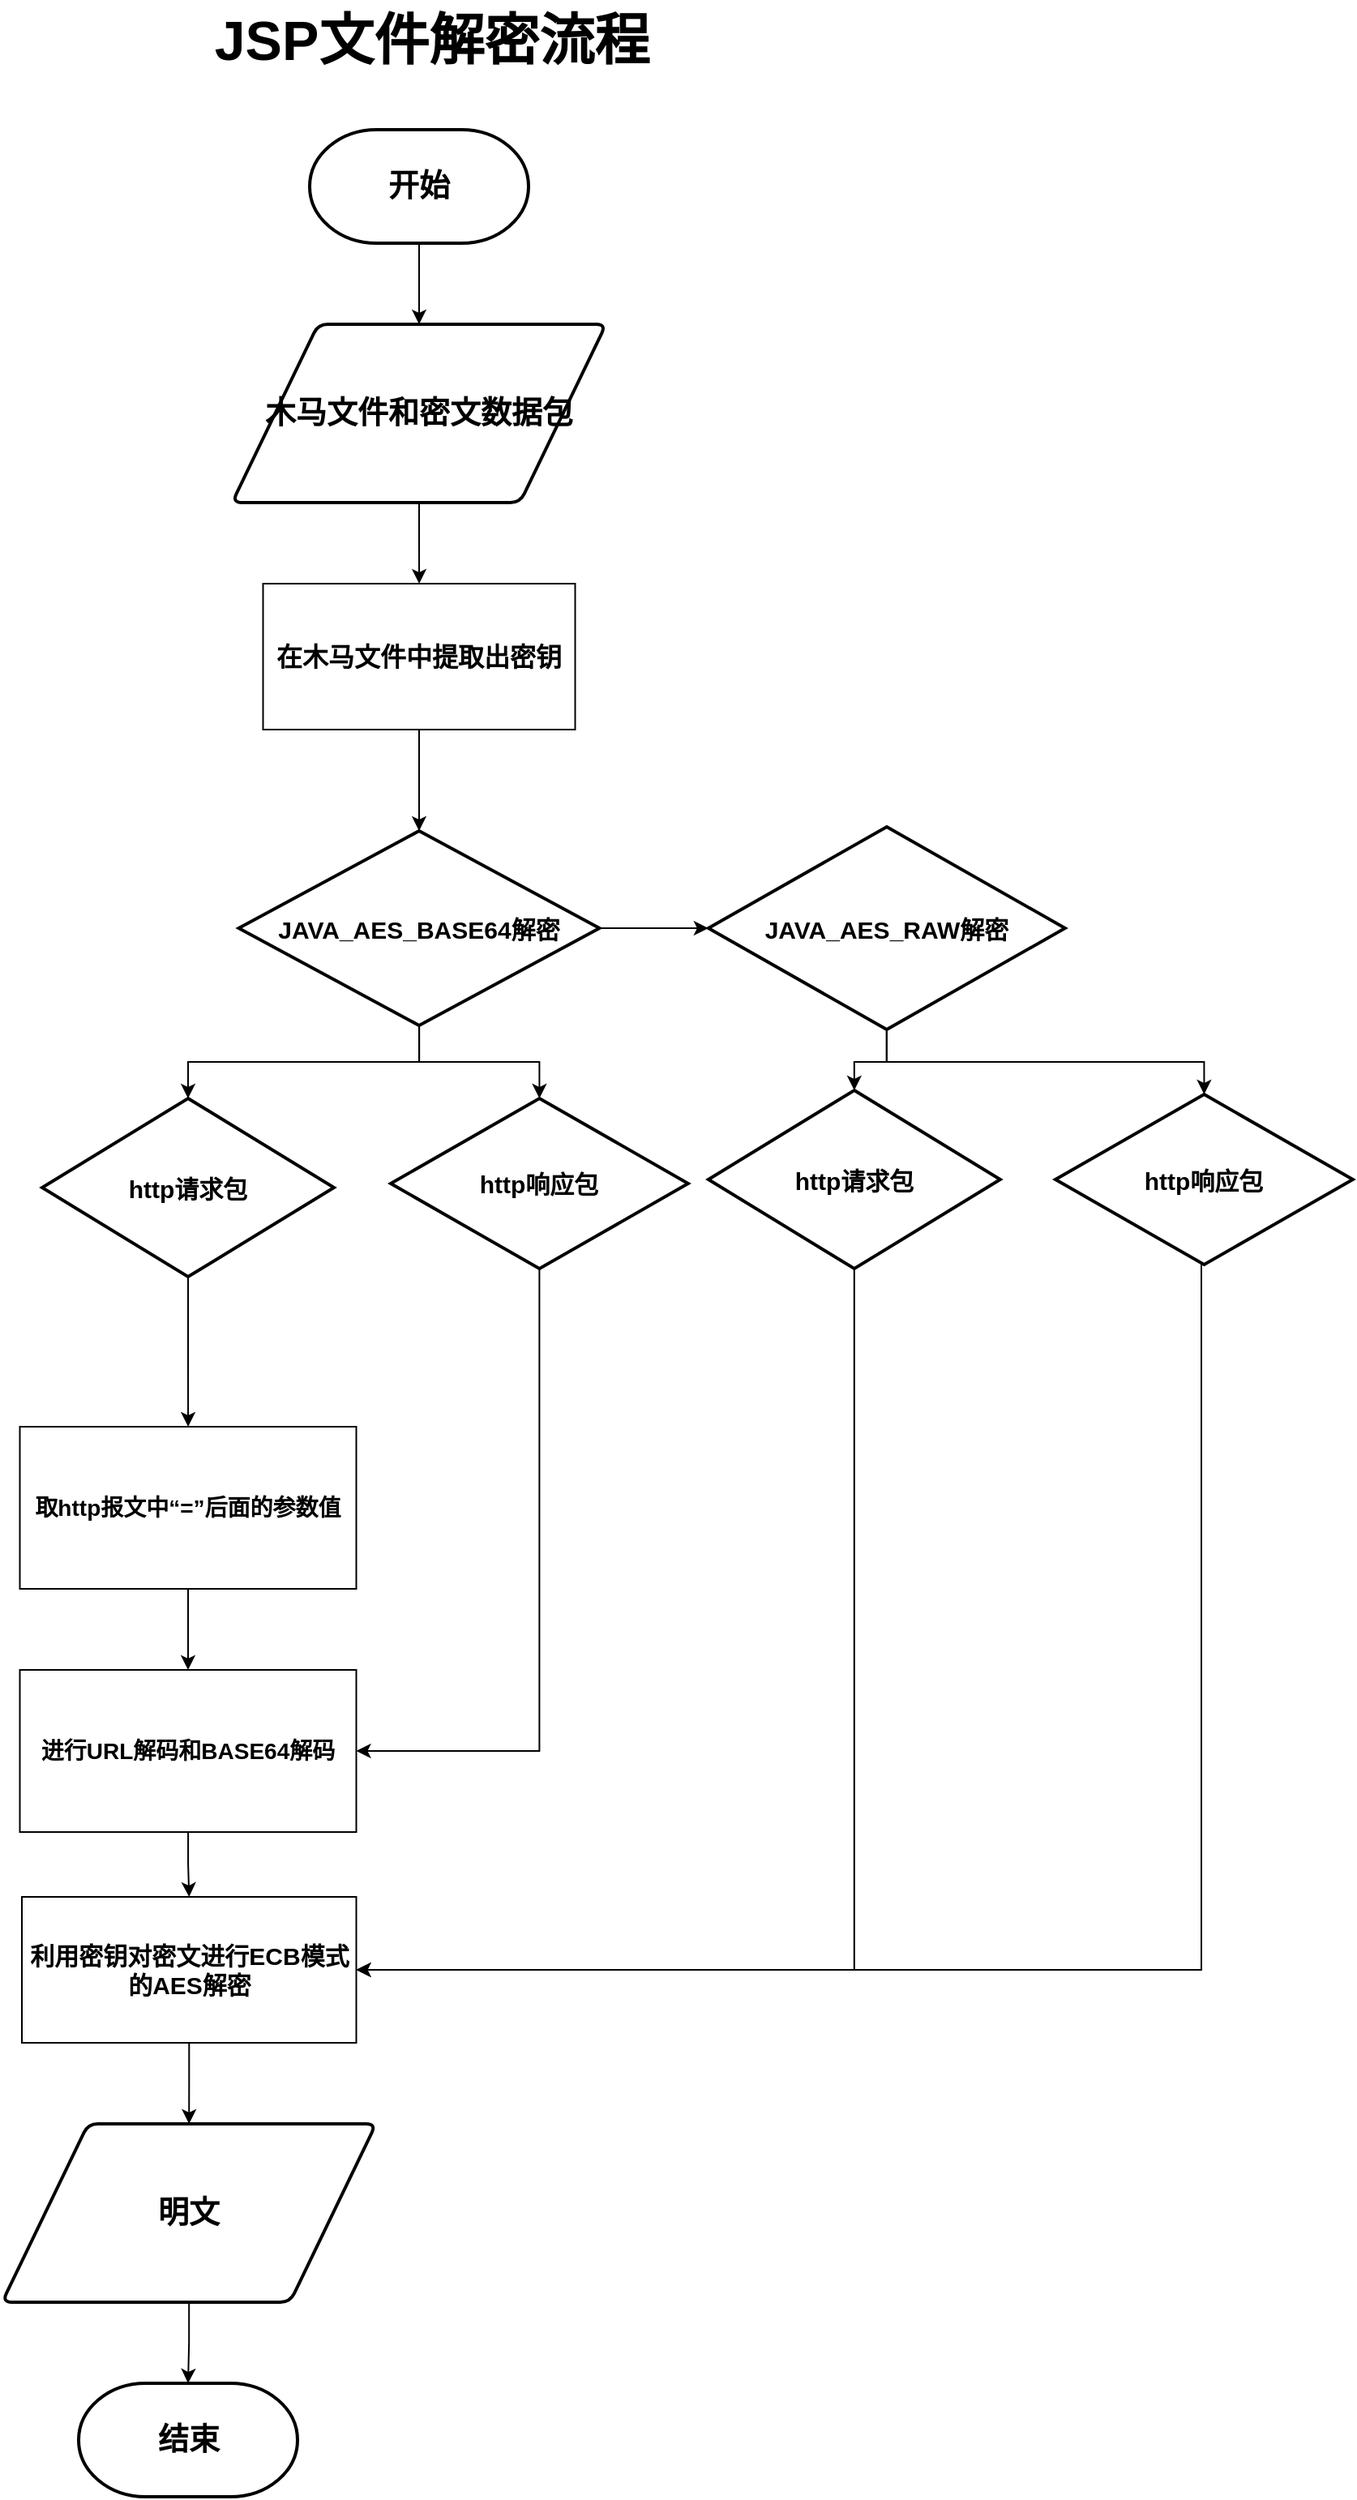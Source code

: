 <mxfile version="21.0.2" type="github">
  <diagram name="第 1 页" id="mqOq0_yAt_1xM4sD6kAV">
    <mxGraphModel dx="1475" dy="774" grid="1" gridSize="10" guides="1" tooltips="1" connect="1" arrows="1" fold="1" page="1" pageScale="1" pageWidth="3300" pageHeight="4681" math="0" shadow="0">
      <root>
        <mxCell id="0" />
        <mxCell id="1" parent="0" />
        <mxCell id="oIo35whci3rF9JnissCp-1" value="&lt;font style=&quot;font-size: 34px;&quot;&gt;&lt;b style=&quot;font-size: 34px;&quot;&gt;JSP文件解密流程&lt;/b&gt;&lt;/font&gt;" style="text;html=1;align=center;verticalAlign=middle;resizable=0;points=[];autosize=1;strokeColor=none;fillColor=none;fontSize=34;" vertex="1" parent="1">
          <mxGeometry x="480" y="60" width="290" height="50" as="geometry" />
        </mxCell>
        <mxCell id="oIo35whci3rF9JnissCp-4" value="" style="edgeStyle=orthogonalEdgeStyle;rounded=0;orthogonalLoop=1;jettySize=auto;html=1;" edge="1" parent="1" source="oIo35whci3rF9JnissCp-2" target="oIo35whci3rF9JnissCp-3">
          <mxGeometry relative="1" as="geometry" />
        </mxCell>
        <mxCell id="oIo35whci3rF9JnissCp-2" value="&lt;font style=&quot;font-size: 19px;&quot;&gt;&lt;b&gt;开始&lt;/b&gt;&lt;/font&gt;" style="strokeWidth=2;html=1;shape=mxgraph.flowchart.terminator;whiteSpace=wrap;" vertex="1" parent="1">
          <mxGeometry x="550" y="140" width="135" height="70" as="geometry" />
        </mxCell>
        <mxCell id="oIo35whci3rF9JnissCp-14" value="" style="edgeStyle=orthogonalEdgeStyle;rounded=0;orthogonalLoop=1;jettySize=auto;html=1;" edge="1" parent="1" source="oIo35whci3rF9JnissCp-3" target="oIo35whci3rF9JnissCp-13">
          <mxGeometry relative="1" as="geometry" />
        </mxCell>
        <mxCell id="oIo35whci3rF9JnissCp-3" value="&lt;font style=&quot;font-size: 19px;&quot;&gt;&lt;b&gt;木马文件和密文数据包&lt;/b&gt;&lt;/font&gt;" style="shape=parallelogram;html=1;strokeWidth=2;perimeter=parallelogramPerimeter;whiteSpace=wrap;rounded=1;arcSize=12;size=0.23;" vertex="1" parent="1">
          <mxGeometry x="502.19" y="260" width="230.62" height="110" as="geometry" />
        </mxCell>
        <mxCell id="oIo35whci3rF9JnissCp-8" value="" style="edgeStyle=orthogonalEdgeStyle;rounded=0;orthogonalLoop=1;jettySize=auto;html=1;" edge="1" parent="1" source="oIo35whci3rF9JnissCp-5" target="oIo35whci3rF9JnissCp-6">
          <mxGeometry relative="1" as="geometry" />
        </mxCell>
        <mxCell id="oIo35whci3rF9JnissCp-21" style="edgeStyle=orthogonalEdgeStyle;rounded=0;orthogonalLoop=1;jettySize=auto;html=1;entryX=0.5;entryY=0;entryDx=0;entryDy=0;entryPerimeter=0;" edge="1" parent="1" source="oIo35whci3rF9JnissCp-5" target="oIo35whci3rF9JnissCp-19">
          <mxGeometry relative="1" as="geometry" />
        </mxCell>
        <mxCell id="oIo35whci3rF9JnissCp-22" style="edgeStyle=orthogonalEdgeStyle;rounded=0;orthogonalLoop=1;jettySize=auto;html=1;entryX=0.5;entryY=0;entryDx=0;entryDy=0;entryPerimeter=0;" edge="1" parent="1" source="oIo35whci3rF9JnissCp-5" target="oIo35whci3rF9JnissCp-20">
          <mxGeometry relative="1" as="geometry" />
        </mxCell>
        <mxCell id="oIo35whci3rF9JnissCp-5" value="&lt;font size=&quot;1&quot; style=&quot;&quot;&gt;&lt;b style=&quot;font-size: 15px;&quot;&gt;JAVA_AES_BASE64解密&lt;/b&gt;&lt;/font&gt;" style="strokeWidth=2;html=1;shape=mxgraph.flowchart.decision;whiteSpace=wrap;" vertex="1" parent="1">
          <mxGeometry x="506.25" y="572.5" width="222.5" height="120" as="geometry" />
        </mxCell>
        <mxCell id="oIo35whci3rF9JnissCp-38" style="edgeStyle=orthogonalEdgeStyle;rounded=0;orthogonalLoop=1;jettySize=auto;html=1;entryX=0.5;entryY=0;entryDx=0;entryDy=0;entryPerimeter=0;" edge="1" parent="1" source="oIo35whci3rF9JnissCp-6" target="oIo35whci3rF9JnissCp-35">
          <mxGeometry relative="1" as="geometry" />
        </mxCell>
        <mxCell id="oIo35whci3rF9JnissCp-39" style="edgeStyle=orthogonalEdgeStyle;rounded=0;orthogonalLoop=1;jettySize=auto;html=1;entryX=0.5;entryY=0;entryDx=0;entryDy=0;entryPerimeter=0;" edge="1" parent="1" source="oIo35whci3rF9JnissCp-6" target="oIo35whci3rF9JnissCp-36">
          <mxGeometry relative="1" as="geometry" />
        </mxCell>
        <mxCell id="oIo35whci3rF9JnissCp-6" value="&lt;b style=&quot;border-color: var(--border-color); font-size: 15px;&quot;&gt;JAVA_AES_RAW解密&lt;/b&gt;" style="strokeWidth=2;html=1;shape=mxgraph.flowchart.decision;whiteSpace=wrap;" vertex="1" parent="1">
          <mxGeometry x="795.94" y="570" width="220" height="125" as="geometry" />
        </mxCell>
        <mxCell id="oIo35whci3rF9JnissCp-25" value="" style="edgeStyle=orthogonalEdgeStyle;rounded=0;orthogonalLoop=1;jettySize=auto;html=1;" edge="1" parent="1" source="oIo35whci3rF9JnissCp-10" target="oIo35whci3rF9JnissCp-24">
          <mxGeometry relative="1" as="geometry" />
        </mxCell>
        <mxCell id="oIo35whci3rF9JnissCp-10" value="&lt;font style=&quot;font-size: 14px;&quot;&gt;&lt;b&gt;取http报文中“=”后面的参数值&lt;/b&gt;&lt;/font&gt;" style="rounded=0;whiteSpace=wrap;html=1;" vertex="1" parent="1">
          <mxGeometry x="371.25" y="940" width="207.5" height="100" as="geometry" />
        </mxCell>
        <mxCell id="oIo35whci3rF9JnissCp-30" value="" style="edgeStyle=orthogonalEdgeStyle;rounded=0;orthogonalLoop=1;jettySize=auto;html=1;" edge="1" parent="1" source="oIo35whci3rF9JnissCp-12" target="oIo35whci3rF9JnissCp-29">
          <mxGeometry relative="1" as="geometry" />
        </mxCell>
        <mxCell id="oIo35whci3rF9JnissCp-12" value="&lt;font style=&quot;font-size: 15px;&quot;&gt;&lt;b&gt;利用密钥对密文进行ECB模式的AES解密&lt;/b&gt;&lt;/font&gt;" style="rounded=0;whiteSpace=wrap;html=1;" vertex="1" parent="1">
          <mxGeometry x="372.5" y="1230" width="206.25" height="90" as="geometry" />
        </mxCell>
        <mxCell id="oIo35whci3rF9JnissCp-17" value="" style="edgeStyle=orthogonalEdgeStyle;rounded=0;orthogonalLoop=1;jettySize=auto;html=1;" edge="1" parent="1" source="oIo35whci3rF9JnissCp-13" target="oIo35whci3rF9JnissCp-5">
          <mxGeometry relative="1" as="geometry" />
        </mxCell>
        <mxCell id="oIo35whci3rF9JnissCp-13" value="&lt;b&gt;&lt;font style=&quot;font-size: 16px;&quot;&gt;在木马文件中提取出密钥&lt;/font&gt;&lt;/b&gt;" style="rounded=0;whiteSpace=wrap;html=1;" vertex="1" parent="1">
          <mxGeometry x="521.25" y="420" width="192.5" height="90" as="geometry" />
        </mxCell>
        <mxCell id="oIo35whci3rF9JnissCp-23" style="edgeStyle=orthogonalEdgeStyle;rounded=0;orthogonalLoop=1;jettySize=auto;html=1;" edge="1" parent="1" source="oIo35whci3rF9JnissCp-19" target="oIo35whci3rF9JnissCp-10">
          <mxGeometry relative="1" as="geometry" />
        </mxCell>
        <mxCell id="oIo35whci3rF9JnissCp-19" value="&lt;font size=&quot;1&quot; style=&quot;&quot;&gt;&lt;b style=&quot;font-size: 15px;&quot;&gt;http请求包&lt;/b&gt;&lt;/font&gt;" style="strokeWidth=2;html=1;shape=mxgraph.flowchart.decision;whiteSpace=wrap;" vertex="1" parent="1">
          <mxGeometry x="385" y="737.5" width="180" height="110" as="geometry" />
        </mxCell>
        <mxCell id="oIo35whci3rF9JnissCp-27" style="edgeStyle=orthogonalEdgeStyle;rounded=0;orthogonalLoop=1;jettySize=auto;html=1;entryX=1;entryY=0.5;entryDx=0;entryDy=0;" edge="1" parent="1" source="oIo35whci3rF9JnissCp-20" target="oIo35whci3rF9JnissCp-24">
          <mxGeometry relative="1" as="geometry">
            <Array as="points">
              <mxPoint x="692" y="1140" />
            </Array>
          </mxGeometry>
        </mxCell>
        <mxCell id="oIo35whci3rF9JnissCp-20" value="&lt;font size=&quot;1&quot; style=&quot;&quot;&gt;&lt;b style=&quot;font-size: 15px;&quot;&gt;http响应包&lt;/b&gt;&lt;/font&gt;" style="strokeWidth=2;html=1;shape=mxgraph.flowchart.decision;whiteSpace=wrap;" vertex="1" parent="1">
          <mxGeometry x="600" y="737.5" width="183.44" height="105" as="geometry" />
        </mxCell>
        <mxCell id="oIo35whci3rF9JnissCp-26" value="" style="edgeStyle=orthogonalEdgeStyle;rounded=0;orthogonalLoop=1;jettySize=auto;html=1;" edge="1" parent="1" source="oIo35whci3rF9JnissCp-24" target="oIo35whci3rF9JnissCp-12">
          <mxGeometry relative="1" as="geometry" />
        </mxCell>
        <mxCell id="oIo35whci3rF9JnissCp-24" value="&lt;font style=&quot;font-size: 14px;&quot;&gt;&lt;b&gt;进行URL解码和BASE64解码&lt;/b&gt;&lt;/font&gt;" style="rounded=0;whiteSpace=wrap;html=1;" vertex="1" parent="1">
          <mxGeometry x="371.25" y="1090" width="207.5" height="100" as="geometry" />
        </mxCell>
        <mxCell id="oIo35whci3rF9JnissCp-32" value="" style="edgeStyle=orthogonalEdgeStyle;rounded=0;orthogonalLoop=1;jettySize=auto;html=1;" edge="1" parent="1" source="oIo35whci3rF9JnissCp-29" target="oIo35whci3rF9JnissCp-31">
          <mxGeometry relative="1" as="geometry" />
        </mxCell>
        <mxCell id="oIo35whci3rF9JnissCp-29" value="&lt;font style=&quot;font-size: 19px;&quot;&gt;&lt;b&gt;明文&lt;br&gt;&lt;/b&gt;&lt;/font&gt;" style="shape=parallelogram;html=1;strokeWidth=2;perimeter=parallelogramPerimeter;whiteSpace=wrap;rounded=1;arcSize=12;size=0.23;" vertex="1" parent="1">
          <mxGeometry x="360.32" y="1370" width="230.62" height="110" as="geometry" />
        </mxCell>
        <mxCell id="oIo35whci3rF9JnissCp-31" value="&lt;font style=&quot;font-size: 19px;&quot;&gt;&lt;b&gt;结束&lt;/b&gt;&lt;/font&gt;" style="strokeWidth=2;html=1;shape=mxgraph.flowchart.terminator;whiteSpace=wrap;" vertex="1" parent="1">
          <mxGeometry x="407.5" y="1530" width="135" height="70" as="geometry" />
        </mxCell>
        <mxCell id="oIo35whci3rF9JnissCp-40" style="edgeStyle=orthogonalEdgeStyle;rounded=0;orthogonalLoop=1;jettySize=auto;html=1;entryX=1;entryY=0.5;entryDx=0;entryDy=0;" edge="1" parent="1" source="oIo35whci3rF9JnissCp-35" target="oIo35whci3rF9JnissCp-12">
          <mxGeometry relative="1" as="geometry">
            <Array as="points">
              <mxPoint x="886" y="1275" />
            </Array>
          </mxGeometry>
        </mxCell>
        <mxCell id="oIo35whci3rF9JnissCp-35" value="&lt;font size=&quot;1&quot; style=&quot;&quot;&gt;&lt;b style=&quot;font-size: 15px;&quot;&gt;http请求包&lt;/b&gt;&lt;/font&gt;" style="strokeWidth=2;html=1;shape=mxgraph.flowchart.decision;whiteSpace=wrap;" vertex="1" parent="1">
          <mxGeometry x="795.94" y="732.5" width="180" height="110" as="geometry" />
        </mxCell>
        <mxCell id="oIo35whci3rF9JnissCp-41" style="edgeStyle=orthogonalEdgeStyle;rounded=0;orthogonalLoop=1;jettySize=auto;html=1;entryX=1;entryY=0.5;entryDx=0;entryDy=0;" edge="1" parent="1" source="oIo35whci3rF9JnissCp-36" target="oIo35whci3rF9JnissCp-12">
          <mxGeometry relative="1" as="geometry">
            <Array as="points">
              <mxPoint x="1100" y="1275" />
            </Array>
          </mxGeometry>
        </mxCell>
        <mxCell id="oIo35whci3rF9JnissCp-36" value="&lt;font size=&quot;1&quot; style=&quot;&quot;&gt;&lt;b style=&quot;font-size: 15px;&quot;&gt;http响应包&lt;/b&gt;&lt;/font&gt;" style="strokeWidth=2;html=1;shape=mxgraph.flowchart.decision;whiteSpace=wrap;" vertex="1" parent="1">
          <mxGeometry x="1010" y="735" width="183.44" height="105" as="geometry" />
        </mxCell>
      </root>
    </mxGraphModel>
  </diagram>
</mxfile>
